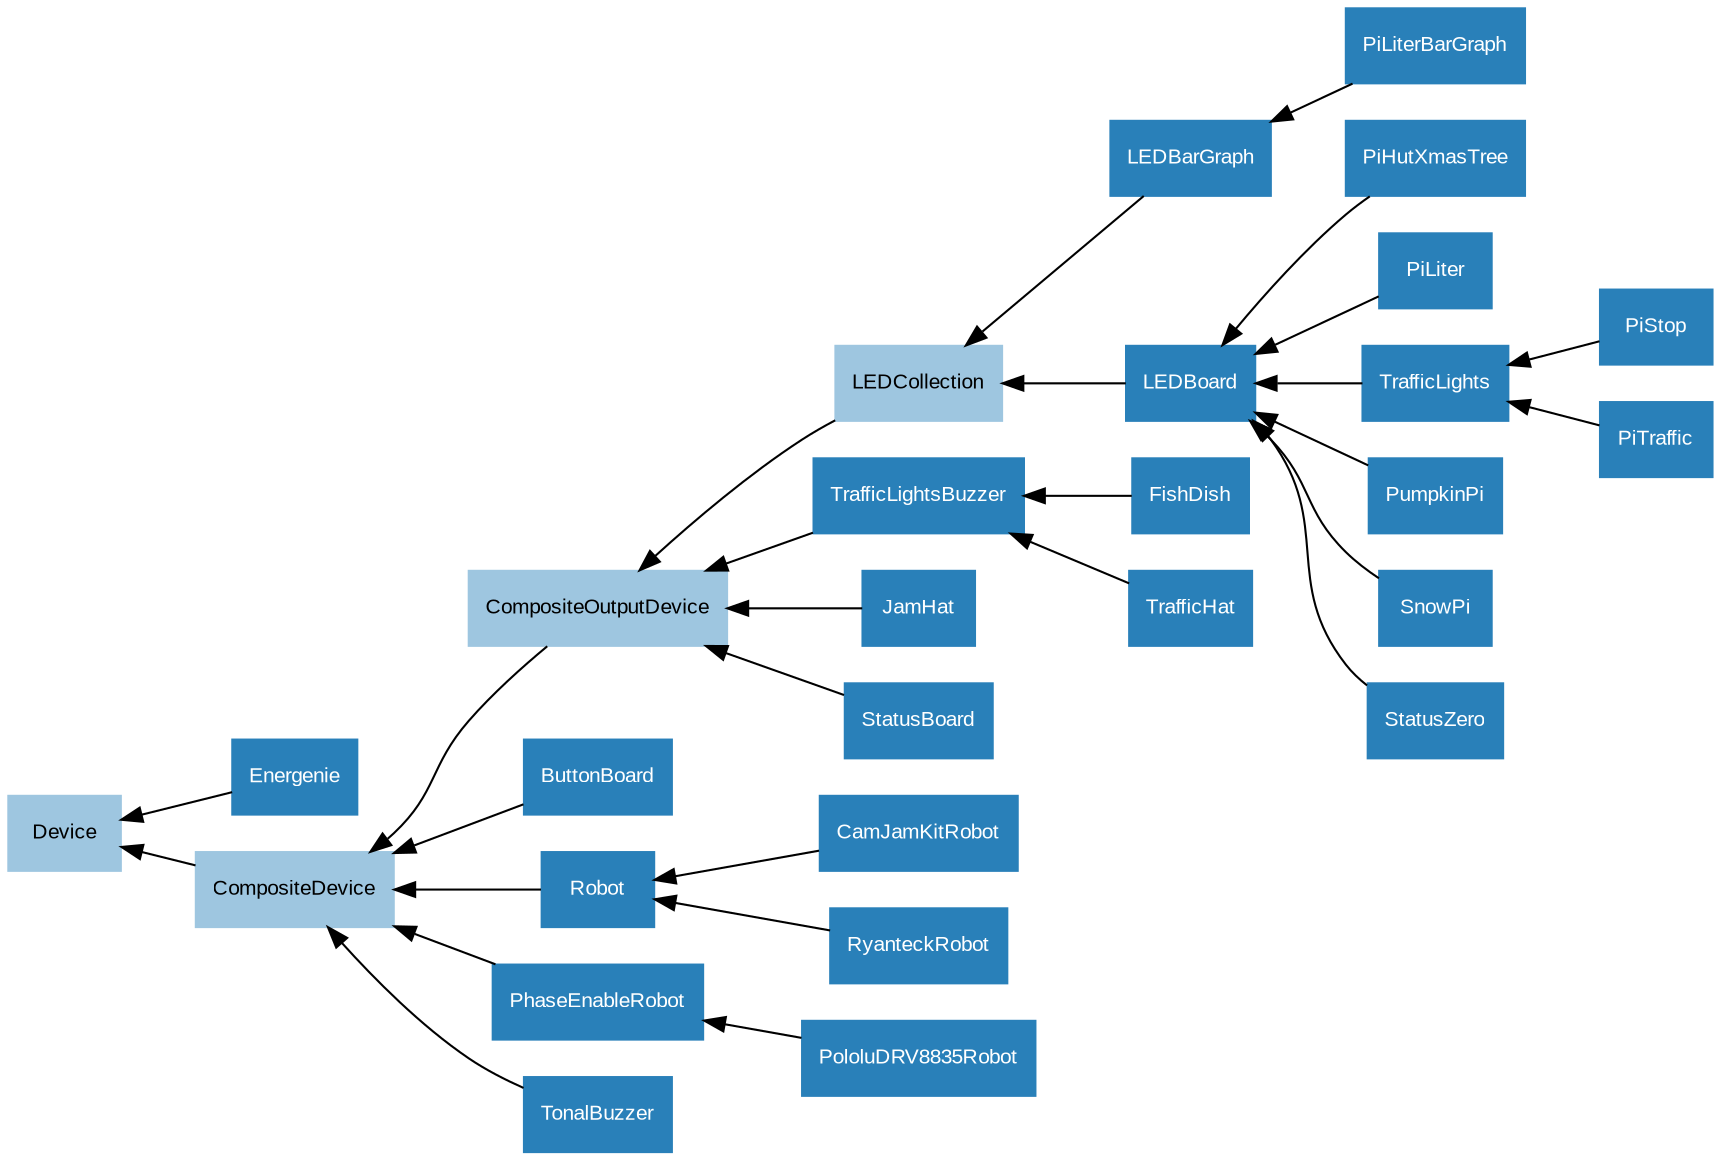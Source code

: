 digraph classes {
    graph [rankdir=RL];
    node [shape=rect, style=filled, fontname=Arial, fontsize=10];
    edge [];

    /* Mixin classes */
    node [color="#c69ee0", fontcolor="#000000"]

    /* Abstract classes */
    node [color="#9ec6e0", fontcolor="#000000"]

    CompositeDevice;
    CompositeOutputDevice;
    Device;
    LEDCollection;

    /* Concrete classes */
    node [color="#2980b9", fontcolor="#ffffff"];

    ButtonBoard->CompositeDevice;
    CamJamKitRobot->Robot;
    CompositeDevice->Device;
    CompositeOutputDevice->CompositeDevice;
    Energenie->Device;
    FishDish->TrafficLightsBuzzer;
    JamHat->CompositeOutputDevice;
    LEDBarGraph->LEDCollection;
    LEDBoard->LEDCollection;
    LEDCollection->CompositeOutputDevice;
    PhaseEnableRobot->CompositeDevice;
    PiHutXmasTree->LEDBoard;
    PiLiter->LEDBoard;
    PiLiterBarGraph->LEDBarGraph;
    PiStop->TrafficLights;
    PiTraffic->TrafficLights;
    PololuDRV8835Robot->PhaseEnableRobot;
    PumpkinPi->LEDBoard;
    Robot->CompositeDevice;
    RyanteckRobot->Robot;
    SnowPi->LEDBoard;
    StatusBoard->CompositeOutputDevice;
    StatusZero->LEDBoard;
    TonalBuzzer->CompositeDevice;
    TrafficHat->TrafficLightsBuzzer;
    TrafficLights->LEDBoard;
    TrafficLightsBuzzer->CompositeOutputDevice;
}
